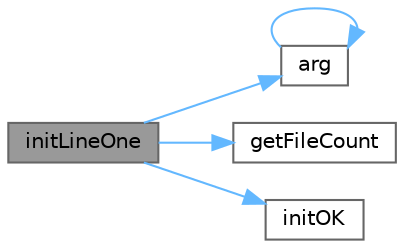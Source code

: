 digraph "initLineOne"
{
 // LATEX_PDF_SIZE
  bgcolor="transparent";
  edge [fontname=Helvetica,fontsize=10,labelfontname=Helvetica,labelfontsize=10];
  node [fontname=Helvetica,fontsize=10,shape=box,height=0.2,width=0.4];
  rankdir="LR";
  Node1 [id="Node000001",label="initLineOne",height=0.2,width=0.4,color="gray40", fillcolor="grey60", style="filled", fontcolor="black",tooltip="初始化第一行"];
  Node1 -> Node2 [id="edge1_Node000001_Node000002",color="steelblue1",style="solid",tooltip=" "];
  Node2 [id="Node000002",label="arg",height=0.2,width=0.4,color="grey40", fillcolor="white", style="filled",URL="$base_8h.html#a2c8e80c1b1c8b7747e99b8e9a24a0429",tooltip="Returns a named argument to be used in a formatting function."];
  Node2 -> Node2 [id="edge2_Node000002_Node000002",color="steelblue1",style="solid",tooltip=" "];
  Node1 -> Node3 [id="edge3_Node000001_Node000003",color="steelblue1",style="solid",tooltip=" "];
  Node3 [id="Node000003",label="getFileCount",height=0.2,width=0.4,color="grey40", fillcolor="white", style="filled",URL="$class_live_common_part_widget.html#a14447e0d41d420b03f6ffb75fe68d61c",tooltip="获取目录文件数量"];
  Node1 -> Node4 [id="edge4_Node000001_Node000004",color="steelblue1",style="solid",tooltip=" "];
  Node4 [id="Node000004",label="initOK",height=0.2,width=0.4,color="grey40", fillcolor="white", style="filled",URL="$class_live_common_part_widget.html#a7f7039ea8eeaddfa317c0b1e2c669bd9",tooltip="初始化完成信号"];
}
